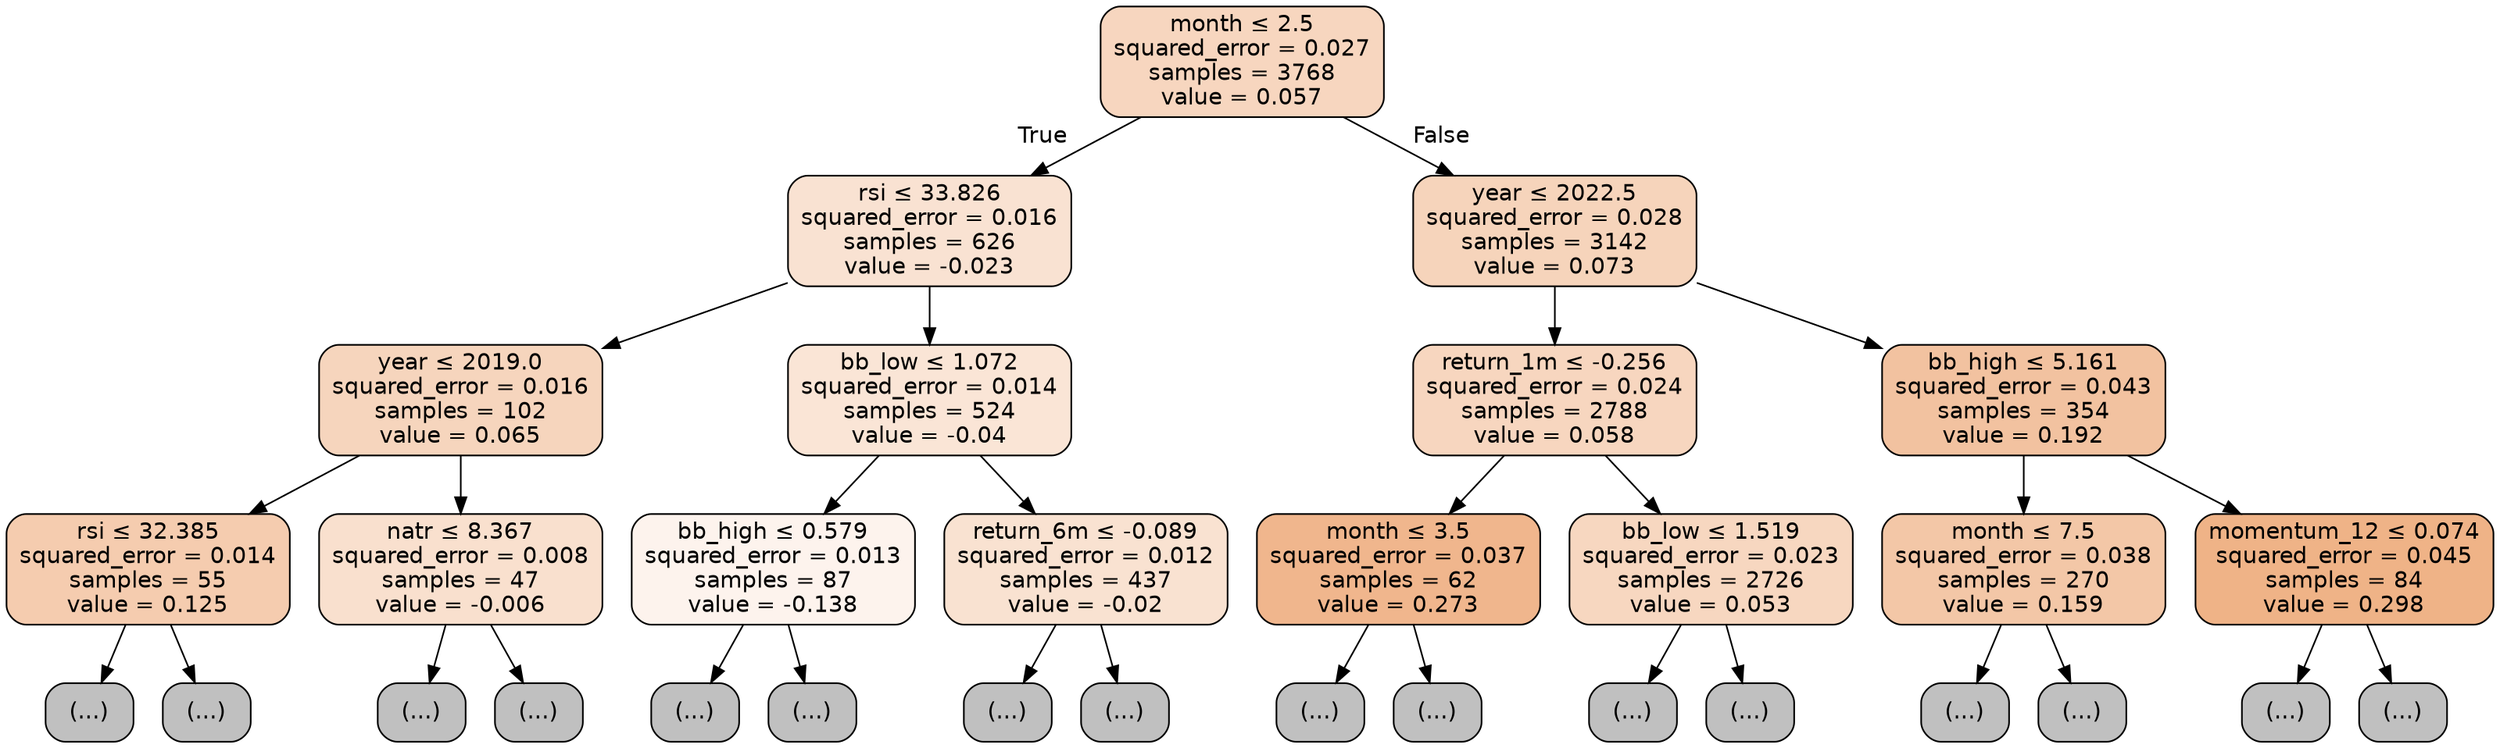 digraph Tree {
node [shape=box, style="filled, rounded", color="black", fontname="helvetica"] ;
edge [fontname="helvetica"] ;
0 [label=<month &le; 2.5<br/>squared_error = 0.027<br/>samples = 3768<br/>value = 0.057>, fillcolor="#f7d6bf"] ;
1 [label=<rsi &le; 33.826<br/>squared_error = 0.016<br/>samples = 626<br/>value = -0.023>, fillcolor="#f9e2d2"] ;
0 -> 1 [labeldistance=2.5, labelangle=45, headlabel="True"] ;
2 [label=<year &le; 2019.0<br/>squared_error = 0.016<br/>samples = 102<br/>value = 0.065>, fillcolor="#f6d5bd"] ;
1 -> 2 ;
3 [label=<rsi &le; 32.385<br/>squared_error = 0.014<br/>samples = 55<br/>value = 0.125>, fillcolor="#f5ccaf"] ;
2 -> 3 ;
4 [label="(...)", fillcolor="#C0C0C0"] ;
3 -> 4 ;
7 [label="(...)", fillcolor="#C0C0C0"] ;
3 -> 7 ;
8 [label=<natr &le; 8.367<br/>squared_error = 0.008<br/>samples = 47<br/>value = -0.006>, fillcolor="#f9e0ce"] ;
2 -> 8 ;
9 [label="(...)", fillcolor="#C0C0C0"] ;
8 -> 9 ;
12 [label="(...)", fillcolor="#C0C0C0"] ;
8 -> 12 ;
15 [label=<bb_low &le; 1.072<br/>squared_error = 0.014<br/>samples = 524<br/>value = -0.04>, fillcolor="#fae5d6"] ;
1 -> 15 ;
16 [label=<bb_high &le; 0.579<br/>squared_error = 0.013<br/>samples = 87<br/>value = -0.138>, fillcolor="#fdf3ed"] ;
15 -> 16 ;
17 [label="(...)", fillcolor="#C0C0C0"] ;
16 -> 17 ;
20 [label="(...)", fillcolor="#C0C0C0"] ;
16 -> 20 ;
23 [label=<return_6m &le; -0.089<br/>squared_error = 0.012<br/>samples = 437<br/>value = -0.02>, fillcolor="#f9e2d1"] ;
15 -> 23 ;
24 [label="(...)", fillcolor="#C0C0C0"] ;
23 -> 24 ;
25 [label="(...)", fillcolor="#C0C0C0"] ;
23 -> 25 ;
28 [label=<year &le; 2022.5<br/>squared_error = 0.028<br/>samples = 3142<br/>value = 0.073>, fillcolor="#f6d4bb"] ;
0 -> 28 [labeldistance=2.5, labelangle=-45, headlabel="False"] ;
29 [label=<return_1m &le; -0.256<br/>squared_error = 0.024<br/>samples = 2788<br/>value = 0.058>, fillcolor="#f7d6bf"] ;
28 -> 29 ;
30 [label=<month &le; 3.5<br/>squared_error = 0.037<br/>samples = 62<br/>value = 0.273>, fillcolor="#f0b68d"] ;
29 -> 30 ;
31 [label="(...)", fillcolor="#C0C0C0"] ;
30 -> 31 ;
34 [label="(...)", fillcolor="#C0C0C0"] ;
30 -> 34 ;
37 [label=<bb_low &le; 1.519<br/>squared_error = 0.023<br/>samples = 2726<br/>value = 0.053>, fillcolor="#f7d7c0"] ;
29 -> 37 ;
38 [label="(...)", fillcolor="#C0C0C0"] ;
37 -> 38 ;
41 [label="(...)", fillcolor="#C0C0C0"] ;
37 -> 41 ;
44 [label=<bb_high &le; 5.161<br/>squared_error = 0.043<br/>samples = 354<br/>value = 0.192>, fillcolor="#f2c2a0"] ;
28 -> 44 ;
45 [label=<month &le; 7.5<br/>squared_error = 0.038<br/>samples = 270<br/>value = 0.159>, fillcolor="#f3c7a7"] ;
44 -> 45 ;
46 [label="(...)", fillcolor="#C0C0C0"] ;
45 -> 46 ;
49 [label="(...)", fillcolor="#C0C0C0"] ;
45 -> 49 ;
52 [label=<momentum_12 &le; 0.074<br/>squared_error = 0.045<br/>samples = 84<br/>value = 0.298>, fillcolor="#efb387"] ;
44 -> 52 ;
53 [label="(...)", fillcolor="#C0C0C0"] ;
52 -> 53 ;
56 [label="(...)", fillcolor="#C0C0C0"] ;
52 -> 56 ;
}